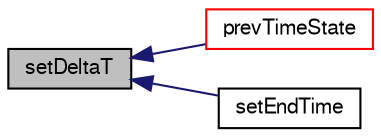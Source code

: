 digraph "setDeltaT"
{
  bgcolor="transparent";
  edge [fontname="FreeSans",fontsize="10",labelfontname="FreeSans",labelfontsize="10"];
  node [fontname="FreeSans",fontsize="10",shape=record];
  rankdir="LR";
  Node34202 [label="setDeltaT",height=0.2,width=0.4,color="black", fillcolor="grey75", style="filled", fontcolor="black"];
  Node34202 -> Node34203 [dir="back",color="midnightblue",fontsize="10",style="solid",fontname="FreeSans"];
  Node34203 [label="prevTimeState",height=0.2,width=0.4,color="red",URL="$a26350.html#a138041e78b81df1eee147266c7470a96",tooltip="Return previous TimeState if time is being sub-cycled. "];
  Node34202 -> Node36226 [dir="back",color="midnightblue",fontsize="10",style="solid",fontname="FreeSans"];
  Node36226 [label="setEndTime",height=0.2,width=0.4,color="black",URL="$a26350.html#abffc22150ed34bd6c403bf46678fb46e",tooltip="Reset end time. "];
}
